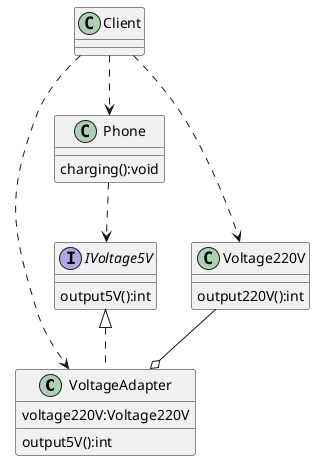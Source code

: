 @startuml
'https://plantuml.com/class-diagram
class VoltageAdapter{
output5V():int
voltage220V:Voltage220V
}

class Phone {
charging():void
}
class Client

class Voltage220V{
output220V():int
}

interface IVoltage5V{
output5V():int
}
Voltage220V --o	 VoltageAdapter
IVoltage5V <|.. VoltageAdapter
Phone ..> IVoltage5V
Client ..> Phone
Client ..> VoltageAdapter
Client ..> Voltage220V

@enduml